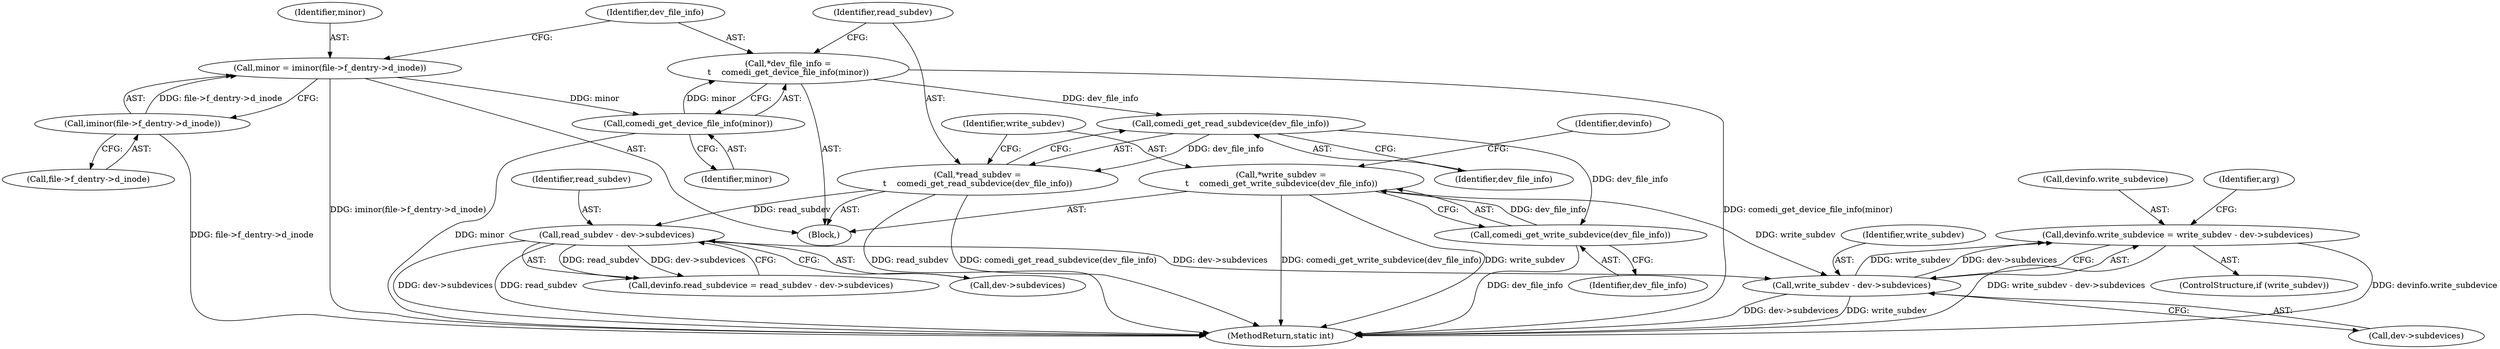 digraph "0_linux_819cbb120eaec7e014e5abd029260db1ca8c5735@API" {
"1000187" [label="(Call,devinfo.write_subdevice = write_subdev - dev->subdevices)"];
"1000191" [label="(Call,write_subdev - dev->subdevices)"];
"1000127" [label="(Call,*write_subdev =\n\t    comedi_get_write_subdevice(dev_file_info))"];
"1000129" [label="(Call,comedi_get_write_subdevice(dev_file_info))"];
"1000124" [label="(Call,comedi_get_read_subdevice(dev_file_info))"];
"1000117" [label="(Call,*dev_file_info =\n\t    comedi_get_device_file_info(minor))"];
"1000119" [label="(Call,comedi_get_device_file_info(minor))"];
"1000108" [label="(Call,minor = iminor(file->f_dentry->d_inode))"];
"1000110" [label="(Call,iminor(file->f_dentry->d_inode))"];
"1000173" [label="(Call,read_subdev - dev->subdevices)"];
"1000122" [label="(Call,*read_subdev =\n\t    comedi_get_read_subdevice(dev_file_info))"];
"1000169" [label="(Call,devinfo.read_subdevice = read_subdev - dev->subdevices)"];
"1000123" [label="(Identifier,read_subdev)"];
"1000125" [label="(Identifier,dev_file_info)"];
"1000117" [label="(Call,*dev_file_info =\n\t    comedi_get_device_file_info(minor))"];
"1000133" [label="(Identifier,devinfo)"];
"1000193" [label="(Call,dev->subdevices)"];
"1000174" [label="(Identifier,read_subdev)"];
"1000215" [label="(MethodReturn,static int)"];
"1000120" [label="(Identifier,minor)"];
"1000127" [label="(Call,*write_subdev =\n\t    comedi_get_write_subdevice(dev_file_info))"];
"1000111" [label="(Call,file->f_dentry->d_inode)"];
"1000188" [label="(Call,devinfo.write_subdevice)"];
"1000191" [label="(Call,write_subdev - dev->subdevices)"];
"1000124" [label="(Call,comedi_get_read_subdevice(dev_file_info))"];
"1000187" [label="(Call,devinfo.write_subdevice = write_subdev - dev->subdevices)"];
"1000110" [label="(Call,iminor(file->f_dentry->d_inode))"];
"1000185" [label="(ControlStructure,if (write_subdev))"];
"1000175" [label="(Call,dev->subdevices)"];
"1000173" [label="(Call,read_subdev - dev->subdevices)"];
"1000118" [label="(Identifier,dev_file_info)"];
"1000192" [label="(Identifier,write_subdev)"];
"1000205" [label="(Identifier,arg)"];
"1000108" [label="(Call,minor = iminor(file->f_dentry->d_inode))"];
"1000119" [label="(Call,comedi_get_device_file_info(minor))"];
"1000129" [label="(Call,comedi_get_write_subdevice(dev_file_info))"];
"1000122" [label="(Call,*read_subdev =\n\t    comedi_get_read_subdevice(dev_file_info))"];
"1000105" [label="(Block,)"];
"1000109" [label="(Identifier,minor)"];
"1000130" [label="(Identifier,dev_file_info)"];
"1000128" [label="(Identifier,write_subdev)"];
"1000187" -> "1000185"  [label="AST: "];
"1000187" -> "1000191"  [label="CFG: "];
"1000188" -> "1000187"  [label="AST: "];
"1000191" -> "1000187"  [label="AST: "];
"1000205" -> "1000187"  [label="CFG: "];
"1000187" -> "1000215"  [label="DDG: devinfo.write_subdevice"];
"1000187" -> "1000215"  [label="DDG: write_subdev - dev->subdevices"];
"1000191" -> "1000187"  [label="DDG: write_subdev"];
"1000191" -> "1000187"  [label="DDG: dev->subdevices"];
"1000191" -> "1000193"  [label="CFG: "];
"1000192" -> "1000191"  [label="AST: "];
"1000193" -> "1000191"  [label="AST: "];
"1000191" -> "1000215"  [label="DDG: dev->subdevices"];
"1000191" -> "1000215"  [label="DDG: write_subdev"];
"1000127" -> "1000191"  [label="DDG: write_subdev"];
"1000173" -> "1000191"  [label="DDG: dev->subdevices"];
"1000127" -> "1000105"  [label="AST: "];
"1000127" -> "1000129"  [label="CFG: "];
"1000128" -> "1000127"  [label="AST: "];
"1000129" -> "1000127"  [label="AST: "];
"1000133" -> "1000127"  [label="CFG: "];
"1000127" -> "1000215"  [label="DDG: comedi_get_write_subdevice(dev_file_info)"];
"1000127" -> "1000215"  [label="DDG: write_subdev"];
"1000129" -> "1000127"  [label="DDG: dev_file_info"];
"1000129" -> "1000130"  [label="CFG: "];
"1000130" -> "1000129"  [label="AST: "];
"1000129" -> "1000215"  [label="DDG: dev_file_info"];
"1000124" -> "1000129"  [label="DDG: dev_file_info"];
"1000124" -> "1000122"  [label="AST: "];
"1000124" -> "1000125"  [label="CFG: "];
"1000125" -> "1000124"  [label="AST: "];
"1000122" -> "1000124"  [label="CFG: "];
"1000124" -> "1000122"  [label="DDG: dev_file_info"];
"1000117" -> "1000124"  [label="DDG: dev_file_info"];
"1000117" -> "1000105"  [label="AST: "];
"1000117" -> "1000119"  [label="CFG: "];
"1000118" -> "1000117"  [label="AST: "];
"1000119" -> "1000117"  [label="AST: "];
"1000123" -> "1000117"  [label="CFG: "];
"1000117" -> "1000215"  [label="DDG: comedi_get_device_file_info(minor)"];
"1000119" -> "1000117"  [label="DDG: minor"];
"1000119" -> "1000120"  [label="CFG: "];
"1000120" -> "1000119"  [label="AST: "];
"1000119" -> "1000215"  [label="DDG: minor"];
"1000108" -> "1000119"  [label="DDG: minor"];
"1000108" -> "1000105"  [label="AST: "];
"1000108" -> "1000110"  [label="CFG: "];
"1000109" -> "1000108"  [label="AST: "];
"1000110" -> "1000108"  [label="AST: "];
"1000118" -> "1000108"  [label="CFG: "];
"1000108" -> "1000215"  [label="DDG: iminor(file->f_dentry->d_inode)"];
"1000110" -> "1000108"  [label="DDG: file->f_dentry->d_inode"];
"1000110" -> "1000111"  [label="CFG: "];
"1000111" -> "1000110"  [label="AST: "];
"1000110" -> "1000215"  [label="DDG: file->f_dentry->d_inode"];
"1000173" -> "1000169"  [label="AST: "];
"1000173" -> "1000175"  [label="CFG: "];
"1000174" -> "1000173"  [label="AST: "];
"1000175" -> "1000173"  [label="AST: "];
"1000169" -> "1000173"  [label="CFG: "];
"1000173" -> "1000215"  [label="DDG: read_subdev"];
"1000173" -> "1000215"  [label="DDG: dev->subdevices"];
"1000173" -> "1000169"  [label="DDG: read_subdev"];
"1000173" -> "1000169"  [label="DDG: dev->subdevices"];
"1000122" -> "1000173"  [label="DDG: read_subdev"];
"1000122" -> "1000105"  [label="AST: "];
"1000123" -> "1000122"  [label="AST: "];
"1000128" -> "1000122"  [label="CFG: "];
"1000122" -> "1000215"  [label="DDG: read_subdev"];
"1000122" -> "1000215"  [label="DDG: comedi_get_read_subdevice(dev_file_info)"];
}
